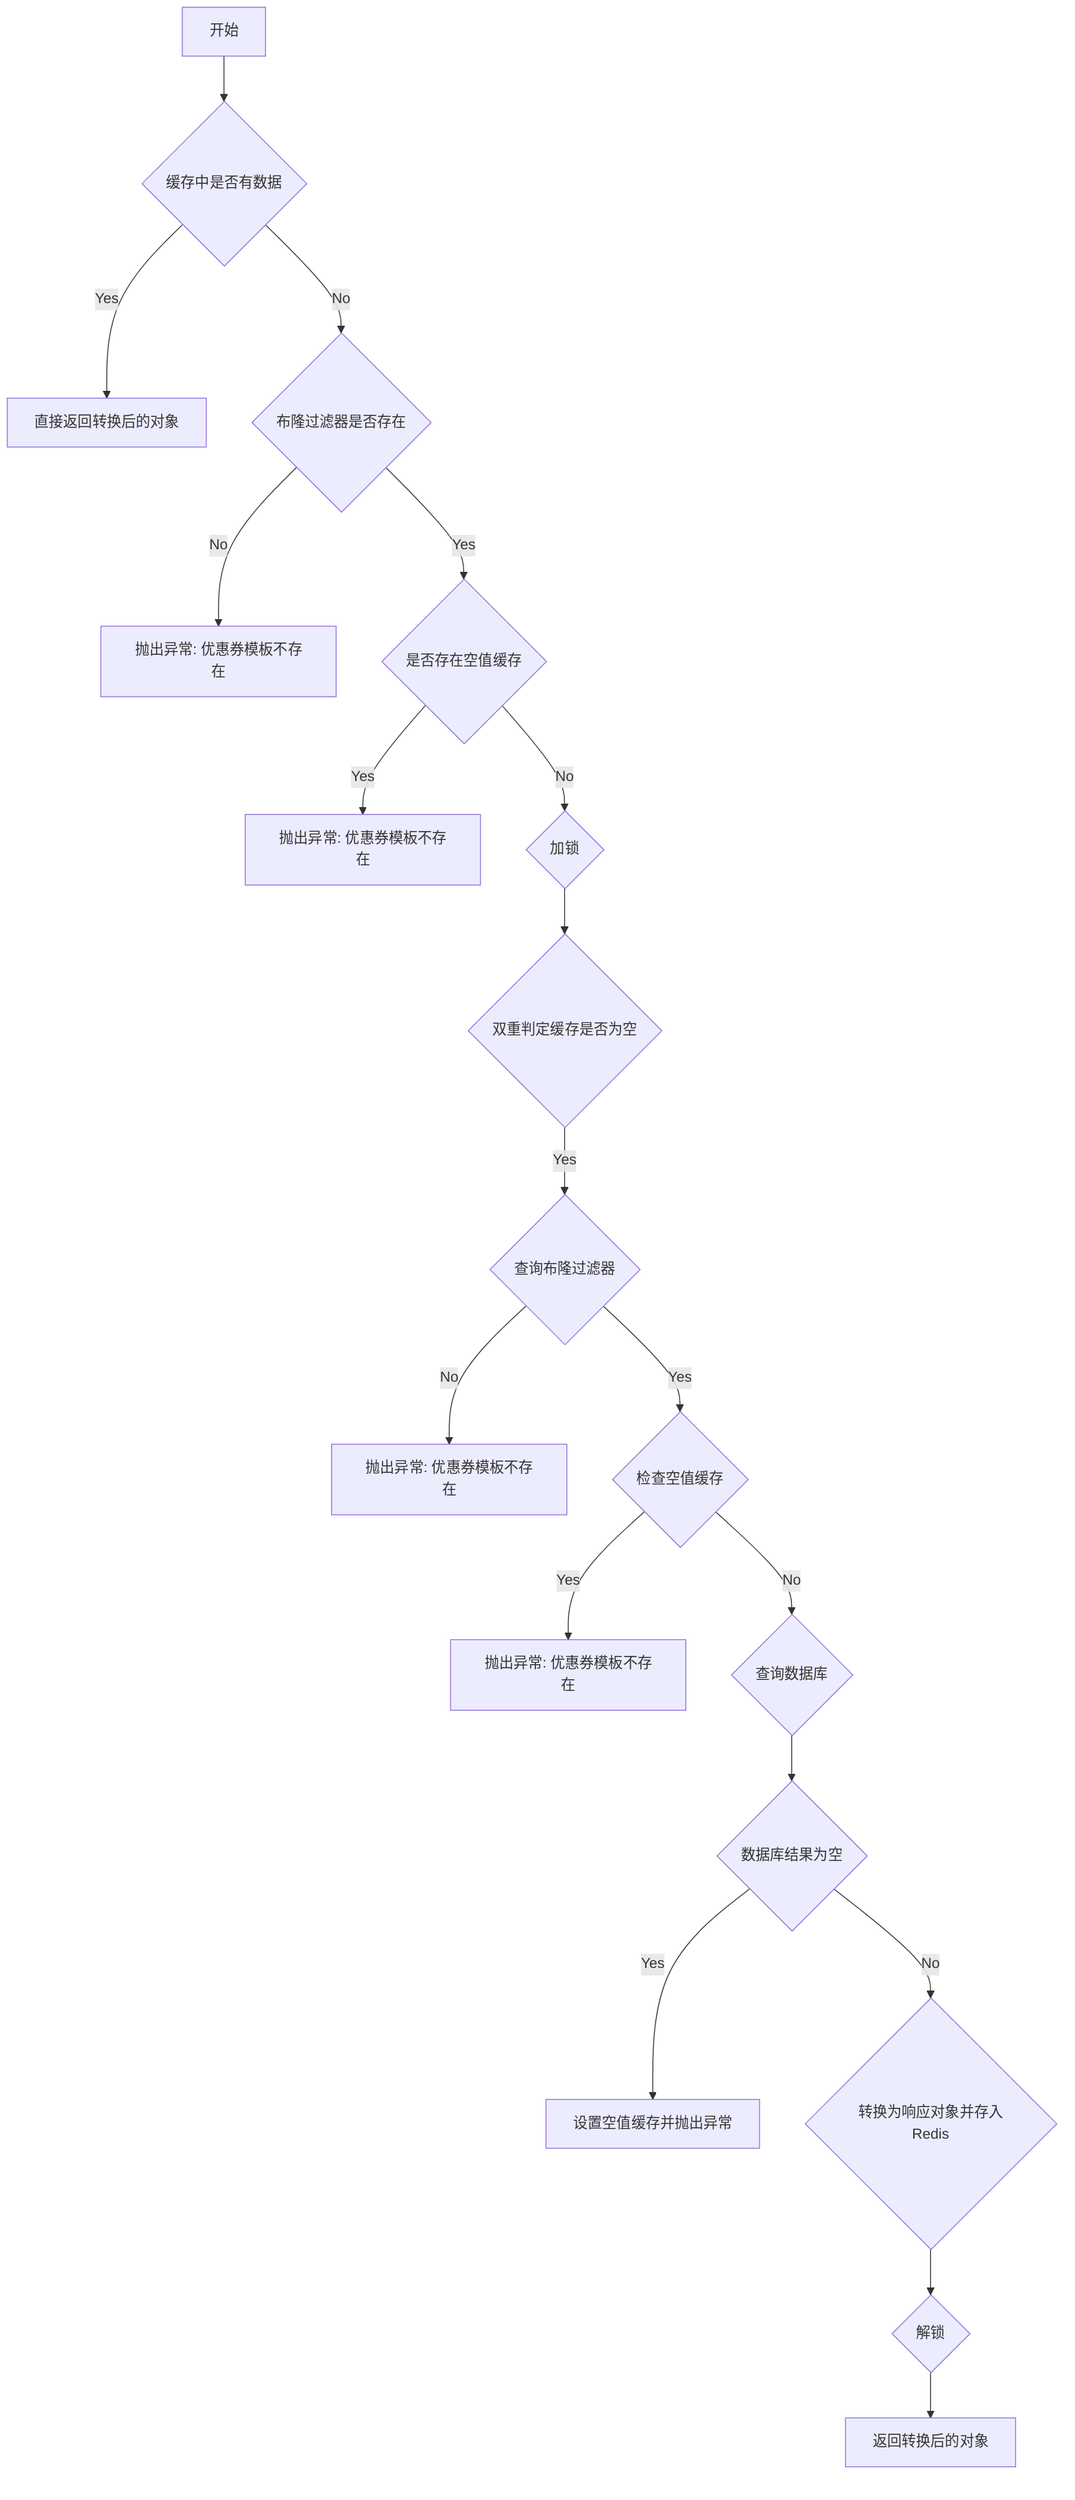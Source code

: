 flowchart TD
    A[开始] --> B{缓存中是否有数据}
    B -->|Yes| C[直接返回转换后的对象]
    B -->|No| D{布隆过滤器是否存在}
    D -->|No| E[抛出异常: 优惠券模板不存在]
    D -->|Yes| F{是否存在空值缓存}
    F -->|Yes| G[抛出异常: 优惠券模板不存在]
    F -->|No| H{加锁}
    H --> I{双重判定缓存是否为空}
    I -->|Yes| J{查询布隆过滤器}
    J -->|No| K[抛出异常: 优惠券模板不存在]
    J -->|Yes| L{检查空值缓存}
    L -->|Yes| M[抛出异常: 优惠券模板不存在]
    L -->|No| N{查询数据库}
    N --> O{数据库结果为空}
    O -->|Yes| P[设置空值缓存并抛出异常]
    O -->|No| Q{转换为响应对象并存入Redis}
    Q --> R{解锁}
    R --> S[返回转换后的对象]